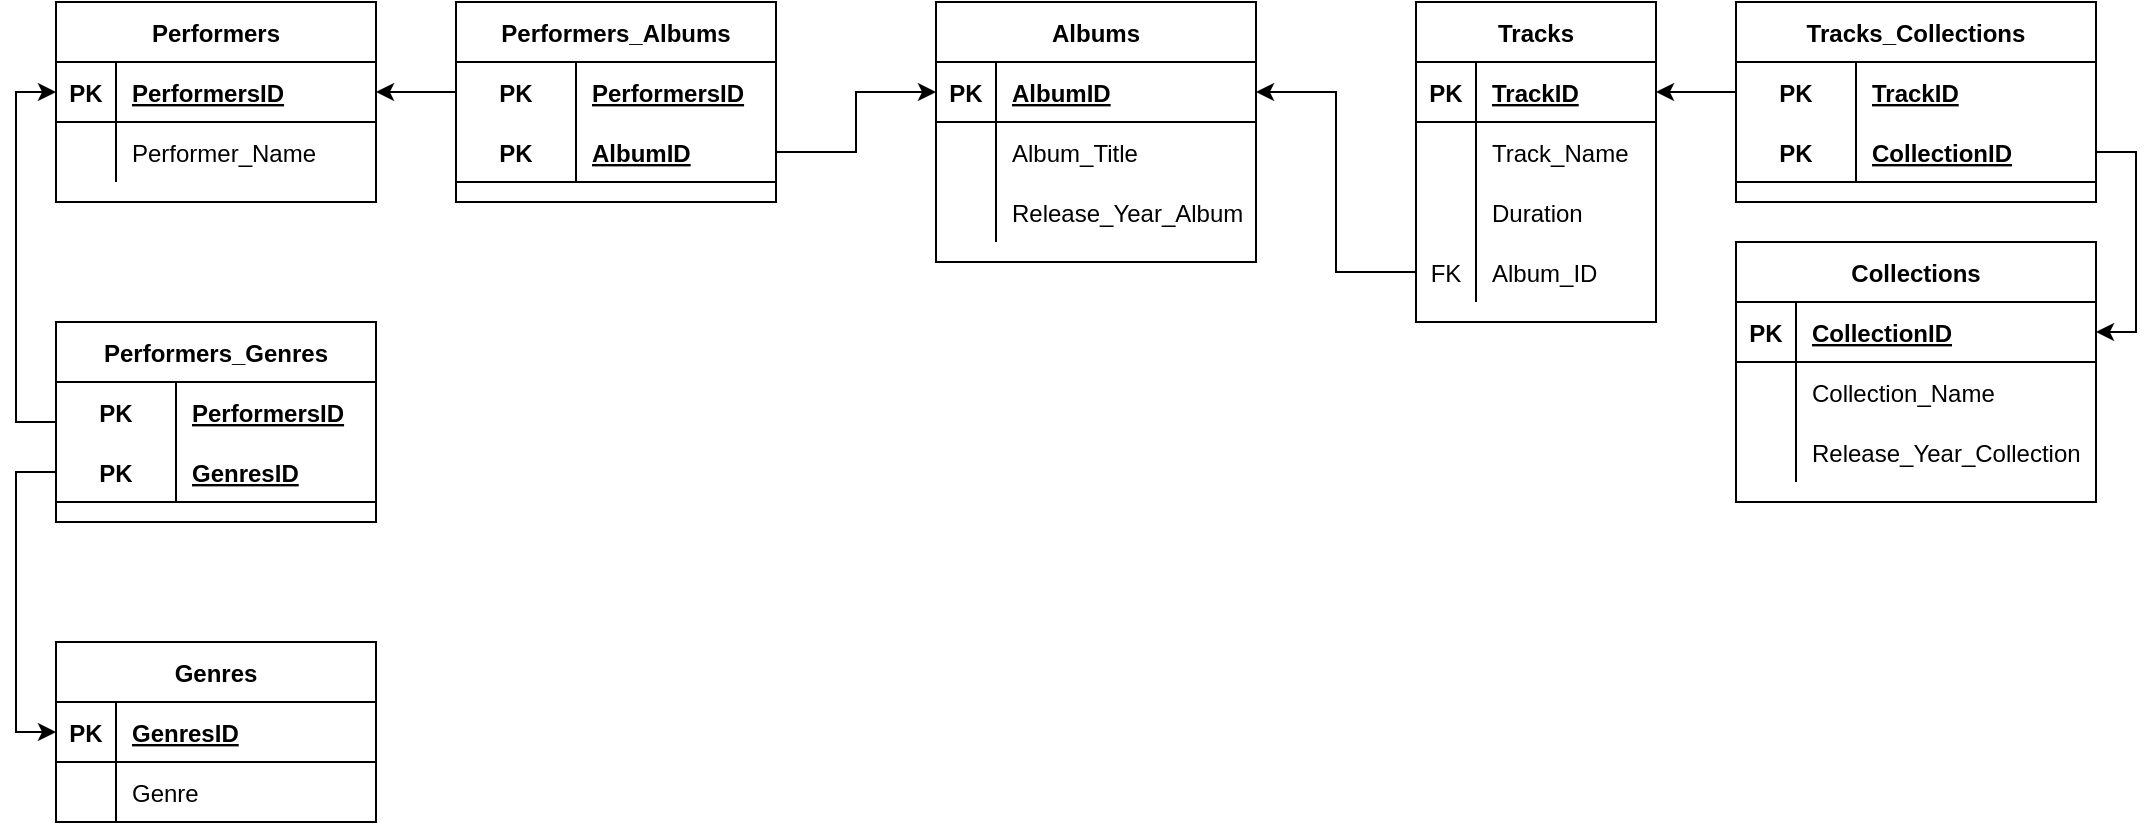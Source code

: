 <mxfile version="20.2.0" type="device"><diagram id="QDXxbj6IvLuxG4Ya90Mz" name="Page-1"><mxGraphModel dx="1422" dy="765" grid="1" gridSize="10" guides="1" tooltips="1" connect="1" arrows="1" fold="1" page="1" pageScale="1" pageWidth="1169" pageHeight="827" math="0" shadow="0"><root><mxCell id="0"/><mxCell id="1" parent="0"/><mxCell id="pbZOFZJblaHf__OXQxtu-1" value="Genres" style="shape=table;startSize=30;container=1;collapsible=1;childLayout=tableLayout;fixedRows=1;rowLines=0;fontStyle=1;align=center;resizeLast=1;" parent="1" vertex="1"><mxGeometry x="40" y="360" width="160" height="90" as="geometry"><mxRectangle x="40" y="40" width="80" height="30" as="alternateBounds"/></mxGeometry></mxCell><mxCell id="pbZOFZJblaHf__OXQxtu-2" value="" style="shape=tableRow;horizontal=0;startSize=0;swimlaneHead=0;swimlaneBody=0;fillColor=none;collapsible=0;dropTarget=0;points=[[0,0.5],[1,0.5]];portConstraint=eastwest;top=0;left=0;right=0;bottom=1;" parent="pbZOFZJblaHf__OXQxtu-1" vertex="1"><mxGeometry y="30" width="160" height="30" as="geometry"/></mxCell><mxCell id="pbZOFZJblaHf__OXQxtu-3" value="PK" style="shape=partialRectangle;connectable=0;fillColor=none;top=0;left=0;bottom=0;right=0;fontStyle=1;overflow=hidden;" parent="pbZOFZJblaHf__OXQxtu-2" vertex="1"><mxGeometry width="30" height="30" as="geometry"><mxRectangle width="30" height="30" as="alternateBounds"/></mxGeometry></mxCell><mxCell id="pbZOFZJblaHf__OXQxtu-4" value="GenresID" style="shape=partialRectangle;connectable=0;fillColor=none;top=0;left=0;bottom=0;right=0;align=left;spacingLeft=6;fontStyle=5;overflow=hidden;" parent="pbZOFZJblaHf__OXQxtu-2" vertex="1"><mxGeometry x="30" width="130" height="30" as="geometry"><mxRectangle width="130" height="30" as="alternateBounds"/></mxGeometry></mxCell><mxCell id="pbZOFZJblaHf__OXQxtu-5" value="" style="shape=tableRow;horizontal=0;startSize=0;swimlaneHead=0;swimlaneBody=0;fillColor=none;collapsible=0;dropTarget=0;points=[[0,0.5],[1,0.5]];portConstraint=eastwest;top=0;left=0;right=0;bottom=0;" parent="pbZOFZJblaHf__OXQxtu-1" vertex="1"><mxGeometry y="60" width="160" height="30" as="geometry"/></mxCell><mxCell id="pbZOFZJblaHf__OXQxtu-6" value="" style="shape=partialRectangle;connectable=0;fillColor=none;top=0;left=0;bottom=0;right=0;editable=1;overflow=hidden;" parent="pbZOFZJblaHf__OXQxtu-5" vertex="1"><mxGeometry width="30" height="30" as="geometry"><mxRectangle width="30" height="30" as="alternateBounds"/></mxGeometry></mxCell><mxCell id="pbZOFZJblaHf__OXQxtu-7" value="Genre" style="shape=partialRectangle;connectable=0;fillColor=none;top=0;left=0;bottom=0;right=0;align=left;spacingLeft=6;overflow=hidden;" parent="pbZOFZJblaHf__OXQxtu-5" vertex="1"><mxGeometry x="30" width="130" height="30" as="geometry"><mxRectangle width="130" height="30" as="alternateBounds"/></mxGeometry></mxCell><mxCell id="oKGI5vHyCHdwumPWwZM8-1" value="Performers" style="shape=table;startSize=30;container=1;collapsible=1;childLayout=tableLayout;fixedRows=1;rowLines=0;fontStyle=1;align=center;resizeLast=1;" parent="1" vertex="1"><mxGeometry x="40" y="40" width="160" height="100" as="geometry"/></mxCell><mxCell id="oKGI5vHyCHdwumPWwZM8-2" value="" style="shape=tableRow;horizontal=0;startSize=0;swimlaneHead=0;swimlaneBody=0;fillColor=none;collapsible=0;dropTarget=0;points=[[0,0.5],[1,0.5]];portConstraint=eastwest;top=0;left=0;right=0;bottom=1;" parent="oKGI5vHyCHdwumPWwZM8-1" vertex="1"><mxGeometry y="30" width="160" height="30" as="geometry"/></mxCell><mxCell id="oKGI5vHyCHdwumPWwZM8-3" value="PK" style="shape=partialRectangle;connectable=0;fillColor=none;top=0;left=0;bottom=0;right=0;fontStyle=1;overflow=hidden;" parent="oKGI5vHyCHdwumPWwZM8-2" vertex="1"><mxGeometry width="30" height="30" as="geometry"><mxRectangle width="30" height="30" as="alternateBounds"/></mxGeometry></mxCell><mxCell id="oKGI5vHyCHdwumPWwZM8-4" value="PerformersID" style="shape=partialRectangle;connectable=0;fillColor=none;top=0;left=0;bottom=0;right=0;align=left;spacingLeft=6;fontStyle=5;overflow=hidden;" parent="oKGI5vHyCHdwumPWwZM8-2" vertex="1"><mxGeometry x="30" width="130" height="30" as="geometry"><mxRectangle width="130" height="30" as="alternateBounds"/></mxGeometry></mxCell><mxCell id="oKGI5vHyCHdwumPWwZM8-5" value="" style="shape=tableRow;horizontal=0;startSize=0;swimlaneHead=0;swimlaneBody=0;fillColor=none;collapsible=0;dropTarget=0;points=[[0,0.5],[1,0.5]];portConstraint=eastwest;top=0;left=0;right=0;bottom=0;" parent="oKGI5vHyCHdwumPWwZM8-1" vertex="1"><mxGeometry y="60" width="160" height="30" as="geometry"/></mxCell><mxCell id="oKGI5vHyCHdwumPWwZM8-6" value="" style="shape=partialRectangle;connectable=0;fillColor=none;top=0;left=0;bottom=0;right=0;editable=1;overflow=hidden;" parent="oKGI5vHyCHdwumPWwZM8-5" vertex="1"><mxGeometry width="30" height="30" as="geometry"><mxRectangle width="30" height="30" as="alternateBounds"/></mxGeometry></mxCell><mxCell id="oKGI5vHyCHdwumPWwZM8-7" value="Performer_Name" style="shape=partialRectangle;connectable=0;fillColor=none;top=0;left=0;bottom=0;right=0;align=left;spacingLeft=6;overflow=hidden;" parent="oKGI5vHyCHdwumPWwZM8-5" vertex="1"><mxGeometry x="30" width="130" height="30" as="geometry"><mxRectangle width="130" height="30" as="alternateBounds"/></mxGeometry></mxCell><mxCell id="kS6sku0QHQspvkq65AEo-3" style="edgeStyle=orthogonalEdgeStyle;rounded=0;orthogonalLoop=1;jettySize=auto;html=1;entryX=0;entryY=0.5;entryDx=0;entryDy=0;" edge="1" parent="1" source="oKGI5vHyCHdwumPWwZM8-28" target="oKGI5vHyCHdwumPWwZM8-2"><mxGeometry relative="1" as="geometry"><Array as="points"><mxPoint x="20" y="250"/><mxPoint x="20" y="85"/></Array></mxGeometry></mxCell><mxCell id="oKGI5vHyCHdwumPWwZM8-27" value="Performers_Genres" style="shape=table;startSize=30;container=1;collapsible=1;childLayout=tableLayout;fixedRows=1;rowLines=0;fontStyle=1;align=center;resizeLast=1;" parent="1" vertex="1"><mxGeometry x="40" y="200" width="160" height="100" as="geometry"/></mxCell><mxCell id="oKGI5vHyCHdwumPWwZM8-28" value="" style="shape=tableRow;horizontal=0;startSize=0;swimlaneHead=0;swimlaneBody=0;fillColor=none;collapsible=0;dropTarget=0;points=[[0,0.5],[1,0.5]];portConstraint=eastwest;top=0;left=0;right=0;bottom=0;" parent="oKGI5vHyCHdwumPWwZM8-27" vertex="1"><mxGeometry y="30" width="160" height="30" as="geometry"/></mxCell><mxCell id="oKGI5vHyCHdwumPWwZM8-29" value="PK" style="shape=partialRectangle;connectable=0;fillColor=none;top=0;left=0;bottom=0;right=0;fontStyle=1;overflow=hidden;" parent="oKGI5vHyCHdwumPWwZM8-28" vertex="1"><mxGeometry width="60" height="30" as="geometry"><mxRectangle width="60" height="30" as="alternateBounds"/></mxGeometry></mxCell><mxCell id="oKGI5vHyCHdwumPWwZM8-30" value="PerformersID" style="shape=partialRectangle;connectable=0;fillColor=none;top=0;left=0;bottom=0;right=0;align=left;spacingLeft=6;fontStyle=5;overflow=hidden;" parent="oKGI5vHyCHdwumPWwZM8-28" vertex="1"><mxGeometry x="60" width="100" height="30" as="geometry"><mxRectangle width="100" height="30" as="alternateBounds"/></mxGeometry></mxCell><mxCell id="oKGI5vHyCHdwumPWwZM8-31" value="" style="shape=tableRow;horizontal=0;startSize=0;swimlaneHead=0;swimlaneBody=0;fillColor=none;collapsible=0;dropTarget=0;points=[[0,0.5],[1,0.5]];portConstraint=eastwest;top=0;left=0;right=0;bottom=1;" parent="oKGI5vHyCHdwumPWwZM8-27" vertex="1"><mxGeometry y="60" width="160" height="30" as="geometry"/></mxCell><mxCell id="oKGI5vHyCHdwumPWwZM8-32" value="PK" style="shape=partialRectangle;connectable=0;fillColor=none;top=0;left=0;bottom=0;right=0;fontStyle=1;overflow=hidden;" parent="oKGI5vHyCHdwumPWwZM8-31" vertex="1"><mxGeometry width="60" height="30" as="geometry"><mxRectangle width="60" height="30" as="alternateBounds"/></mxGeometry></mxCell><mxCell id="oKGI5vHyCHdwumPWwZM8-33" value="GenresID" style="shape=partialRectangle;connectable=0;fillColor=none;top=0;left=0;bottom=0;right=0;align=left;spacingLeft=6;fontStyle=5;overflow=hidden;" parent="oKGI5vHyCHdwumPWwZM8-31" vertex="1"><mxGeometry x="60" width="100" height="30" as="geometry"><mxRectangle width="100" height="30" as="alternateBounds"/></mxGeometry></mxCell><mxCell id="oKGI5vHyCHdwumPWwZM8-95" value="Albums" style="shape=table;startSize=30;container=1;collapsible=1;childLayout=tableLayout;fixedRows=1;rowLines=0;fontStyle=1;align=center;resizeLast=1;" parent="1" vertex="1"><mxGeometry x="480" y="40" width="160" height="130" as="geometry"/></mxCell><mxCell id="oKGI5vHyCHdwumPWwZM8-96" value="" style="shape=tableRow;horizontal=0;startSize=0;swimlaneHead=0;swimlaneBody=0;fillColor=none;collapsible=0;dropTarget=0;points=[[0,0.5],[1,0.5]];portConstraint=eastwest;top=0;left=0;right=0;bottom=1;" parent="oKGI5vHyCHdwumPWwZM8-95" vertex="1"><mxGeometry y="30" width="160" height="30" as="geometry"/></mxCell><mxCell id="oKGI5vHyCHdwumPWwZM8-97" value="PK" style="shape=partialRectangle;connectable=0;fillColor=none;top=0;left=0;bottom=0;right=0;fontStyle=1;overflow=hidden;" parent="oKGI5vHyCHdwumPWwZM8-96" vertex="1"><mxGeometry width="30" height="30" as="geometry"><mxRectangle width="30" height="30" as="alternateBounds"/></mxGeometry></mxCell><mxCell id="oKGI5vHyCHdwumPWwZM8-98" value="AlbumID" style="shape=partialRectangle;connectable=0;fillColor=none;top=0;left=0;bottom=0;right=0;align=left;spacingLeft=6;fontStyle=5;overflow=hidden;" parent="oKGI5vHyCHdwumPWwZM8-96" vertex="1"><mxGeometry x="30" width="130" height="30" as="geometry"><mxRectangle width="130" height="30" as="alternateBounds"/></mxGeometry></mxCell><mxCell id="oKGI5vHyCHdwumPWwZM8-99" value="" style="shape=tableRow;horizontal=0;startSize=0;swimlaneHead=0;swimlaneBody=0;fillColor=none;collapsible=0;dropTarget=0;points=[[0,0.5],[1,0.5]];portConstraint=eastwest;top=0;left=0;right=0;bottom=0;" parent="oKGI5vHyCHdwumPWwZM8-95" vertex="1"><mxGeometry y="60" width="160" height="30" as="geometry"/></mxCell><mxCell id="oKGI5vHyCHdwumPWwZM8-100" value="" style="shape=partialRectangle;connectable=0;fillColor=none;top=0;left=0;bottom=0;right=0;editable=1;overflow=hidden;" parent="oKGI5vHyCHdwumPWwZM8-99" vertex="1"><mxGeometry width="30" height="30" as="geometry"><mxRectangle width="30" height="30" as="alternateBounds"/></mxGeometry></mxCell><mxCell id="oKGI5vHyCHdwumPWwZM8-101" value="Album_Title" style="shape=partialRectangle;connectable=0;fillColor=none;top=0;left=0;bottom=0;right=0;align=left;spacingLeft=6;overflow=hidden;" parent="oKGI5vHyCHdwumPWwZM8-99" vertex="1"><mxGeometry x="30" width="130" height="30" as="geometry"><mxRectangle width="130" height="30" as="alternateBounds"/></mxGeometry></mxCell><mxCell id="oKGI5vHyCHdwumPWwZM8-111" style="shape=tableRow;horizontal=0;startSize=0;swimlaneHead=0;swimlaneBody=0;fillColor=none;collapsible=0;dropTarget=0;points=[[0,0.5],[1,0.5]];portConstraint=eastwest;top=0;left=0;right=0;bottom=0;" parent="oKGI5vHyCHdwumPWwZM8-95" vertex="1"><mxGeometry y="90" width="160" height="30" as="geometry"/></mxCell><mxCell id="oKGI5vHyCHdwumPWwZM8-112" style="shape=partialRectangle;connectable=0;fillColor=none;top=0;left=0;bottom=0;right=0;editable=1;overflow=hidden;" parent="oKGI5vHyCHdwumPWwZM8-111" vertex="1"><mxGeometry width="30" height="30" as="geometry"><mxRectangle width="30" height="30" as="alternateBounds"/></mxGeometry></mxCell><mxCell id="oKGI5vHyCHdwumPWwZM8-113" value="Release_Year_Album" style="shape=partialRectangle;connectable=0;fillColor=none;top=0;left=0;bottom=0;right=0;align=left;spacingLeft=6;overflow=hidden;" parent="oKGI5vHyCHdwumPWwZM8-111" vertex="1"><mxGeometry x="30" width="130" height="30" as="geometry"><mxRectangle width="130" height="30" as="alternateBounds"/></mxGeometry></mxCell><mxCell id="oKGI5vHyCHdwumPWwZM8-114" value="Performers_Albums" style="shape=table;startSize=30;container=1;collapsible=1;childLayout=tableLayout;fixedRows=1;rowLines=0;fontStyle=1;align=center;resizeLast=1;" parent="1" vertex="1"><mxGeometry x="240" y="40" width="160" height="100" as="geometry"/></mxCell><mxCell id="oKGI5vHyCHdwumPWwZM8-115" value="" style="shape=tableRow;horizontal=0;startSize=0;swimlaneHead=0;swimlaneBody=0;fillColor=none;collapsible=0;dropTarget=0;points=[[0,0.5],[1,0.5]];portConstraint=eastwest;top=0;left=0;right=0;bottom=0;" parent="oKGI5vHyCHdwumPWwZM8-114" vertex="1"><mxGeometry y="30" width="160" height="30" as="geometry"/></mxCell><mxCell id="oKGI5vHyCHdwumPWwZM8-116" value="PK" style="shape=partialRectangle;connectable=0;fillColor=none;top=0;left=0;bottom=0;right=0;fontStyle=1;overflow=hidden;" parent="oKGI5vHyCHdwumPWwZM8-115" vertex="1"><mxGeometry width="60" height="30" as="geometry"><mxRectangle width="60" height="30" as="alternateBounds"/></mxGeometry></mxCell><mxCell id="oKGI5vHyCHdwumPWwZM8-117" value="PerformersID" style="shape=partialRectangle;connectable=0;fillColor=none;top=0;left=0;bottom=0;right=0;align=left;spacingLeft=6;fontStyle=5;overflow=hidden;" parent="oKGI5vHyCHdwumPWwZM8-115" vertex="1"><mxGeometry x="60" width="100" height="30" as="geometry"><mxRectangle width="100" height="30" as="alternateBounds"/></mxGeometry></mxCell><mxCell id="oKGI5vHyCHdwumPWwZM8-118" value="" style="shape=tableRow;horizontal=0;startSize=0;swimlaneHead=0;swimlaneBody=0;fillColor=none;collapsible=0;dropTarget=0;points=[[0,0.5],[1,0.5]];portConstraint=eastwest;top=0;left=0;right=0;bottom=1;" parent="oKGI5vHyCHdwumPWwZM8-114" vertex="1"><mxGeometry y="60" width="160" height="30" as="geometry"/></mxCell><mxCell id="oKGI5vHyCHdwumPWwZM8-119" value="PK" style="shape=partialRectangle;connectable=0;fillColor=none;top=0;left=0;bottom=0;right=0;fontStyle=1;overflow=hidden;" parent="oKGI5vHyCHdwumPWwZM8-118" vertex="1"><mxGeometry width="60" height="30" as="geometry"><mxRectangle width="60" height="30" as="alternateBounds"/></mxGeometry></mxCell><mxCell id="oKGI5vHyCHdwumPWwZM8-120" value="AlbumID" style="shape=partialRectangle;connectable=0;fillColor=none;top=0;left=0;bottom=0;right=0;align=left;spacingLeft=6;fontStyle=5;overflow=hidden;" parent="oKGI5vHyCHdwumPWwZM8-118" vertex="1"><mxGeometry x="60" width="100" height="30" as="geometry"><mxRectangle width="100" height="30" as="alternateBounds"/></mxGeometry></mxCell><mxCell id="oKGI5vHyCHdwumPWwZM8-130" value="Tracks" style="shape=table;startSize=30;container=1;collapsible=1;childLayout=tableLayout;fixedRows=1;rowLines=0;fontStyle=1;align=center;resizeLast=1;" parent="1" vertex="1"><mxGeometry x="720" y="40" width="120" height="160" as="geometry"/></mxCell><mxCell id="oKGI5vHyCHdwumPWwZM8-131" value="" style="shape=tableRow;horizontal=0;startSize=0;swimlaneHead=0;swimlaneBody=0;fillColor=none;collapsible=0;dropTarget=0;points=[[0,0.5],[1,0.5]];portConstraint=eastwest;top=0;left=0;right=0;bottom=1;" parent="oKGI5vHyCHdwumPWwZM8-130" vertex="1"><mxGeometry y="30" width="120" height="30" as="geometry"/></mxCell><mxCell id="oKGI5vHyCHdwumPWwZM8-132" value="PK" style="shape=partialRectangle;connectable=0;fillColor=none;top=0;left=0;bottom=0;right=0;fontStyle=1;overflow=hidden;" parent="oKGI5vHyCHdwumPWwZM8-131" vertex="1"><mxGeometry width="30" height="30" as="geometry"><mxRectangle width="30" height="30" as="alternateBounds"/></mxGeometry></mxCell><mxCell id="oKGI5vHyCHdwumPWwZM8-133" value="TrackID" style="shape=partialRectangle;connectable=0;fillColor=none;top=0;left=0;bottom=0;right=0;align=left;spacingLeft=6;fontStyle=5;overflow=hidden;" parent="oKGI5vHyCHdwumPWwZM8-131" vertex="1"><mxGeometry x="30" width="90" height="30" as="geometry"><mxRectangle width="90" height="30" as="alternateBounds"/></mxGeometry></mxCell><mxCell id="oKGI5vHyCHdwumPWwZM8-134" value="" style="shape=tableRow;horizontal=0;startSize=0;swimlaneHead=0;swimlaneBody=0;fillColor=none;collapsible=0;dropTarget=0;points=[[0,0.5],[1,0.5]];portConstraint=eastwest;top=0;left=0;right=0;bottom=0;" parent="oKGI5vHyCHdwumPWwZM8-130" vertex="1"><mxGeometry y="60" width="120" height="30" as="geometry"/></mxCell><mxCell id="oKGI5vHyCHdwumPWwZM8-135" value="" style="shape=partialRectangle;connectable=0;fillColor=none;top=0;left=0;bottom=0;right=0;editable=1;overflow=hidden;" parent="oKGI5vHyCHdwumPWwZM8-134" vertex="1"><mxGeometry width="30" height="30" as="geometry"><mxRectangle width="30" height="30" as="alternateBounds"/></mxGeometry></mxCell><mxCell id="oKGI5vHyCHdwumPWwZM8-136" value="Track_Name" style="shape=partialRectangle;connectable=0;fillColor=none;top=0;left=0;bottom=0;right=0;align=left;spacingLeft=6;overflow=hidden;" parent="oKGI5vHyCHdwumPWwZM8-134" vertex="1"><mxGeometry x="30" width="90" height="30" as="geometry"><mxRectangle width="90" height="30" as="alternateBounds"/></mxGeometry></mxCell><mxCell id="oKGI5vHyCHdwumPWwZM8-137" value="" style="shape=tableRow;horizontal=0;startSize=0;swimlaneHead=0;swimlaneBody=0;fillColor=none;collapsible=0;dropTarget=0;points=[[0,0.5],[1,0.5]];portConstraint=eastwest;top=0;left=0;right=0;bottom=0;" parent="oKGI5vHyCHdwumPWwZM8-130" vertex="1"><mxGeometry y="90" width="120" height="30" as="geometry"/></mxCell><mxCell id="oKGI5vHyCHdwumPWwZM8-138" value="" style="shape=partialRectangle;connectable=0;fillColor=none;top=0;left=0;bottom=0;right=0;editable=1;overflow=hidden;" parent="oKGI5vHyCHdwumPWwZM8-137" vertex="1"><mxGeometry width="30" height="30" as="geometry"><mxRectangle width="30" height="30" as="alternateBounds"/></mxGeometry></mxCell><mxCell id="oKGI5vHyCHdwumPWwZM8-139" value="Duration" style="shape=partialRectangle;connectable=0;fillColor=none;top=0;left=0;bottom=0;right=0;align=left;spacingLeft=6;overflow=hidden;" parent="oKGI5vHyCHdwumPWwZM8-137" vertex="1"><mxGeometry x="30" width="90" height="30" as="geometry"><mxRectangle width="90" height="30" as="alternateBounds"/></mxGeometry></mxCell><mxCell id="oKGI5vHyCHdwumPWwZM8-174" value="" style="shape=tableRow;horizontal=0;startSize=0;swimlaneHead=0;swimlaneBody=0;fillColor=none;collapsible=0;dropTarget=0;points=[[0,0.5],[1,0.5]];portConstraint=eastwest;top=0;left=0;right=0;bottom=0;" parent="oKGI5vHyCHdwumPWwZM8-130" vertex="1"><mxGeometry y="120" width="120" height="30" as="geometry"/></mxCell><mxCell id="oKGI5vHyCHdwumPWwZM8-175" value="FK" style="shape=partialRectangle;connectable=0;fillColor=none;top=0;left=0;bottom=0;right=0;editable=1;overflow=hidden;" parent="oKGI5vHyCHdwumPWwZM8-174" vertex="1"><mxGeometry width="30" height="30" as="geometry"><mxRectangle width="30" height="30" as="alternateBounds"/></mxGeometry></mxCell><mxCell id="oKGI5vHyCHdwumPWwZM8-176" value="Album_ID" style="shape=partialRectangle;connectable=0;fillColor=none;top=0;left=0;bottom=0;right=0;align=left;spacingLeft=6;overflow=hidden;" parent="oKGI5vHyCHdwumPWwZM8-174" vertex="1"><mxGeometry x="30" width="90" height="30" as="geometry"><mxRectangle width="90" height="30" as="alternateBounds"/></mxGeometry></mxCell><mxCell id="oKGI5vHyCHdwumPWwZM8-150" style="edgeStyle=orthogonalEdgeStyle;rounded=0;orthogonalLoop=1;jettySize=auto;html=1;" parent="1" source="oKGI5vHyCHdwumPWwZM8-115" target="oKGI5vHyCHdwumPWwZM8-2" edge="1"><mxGeometry relative="1" as="geometry"/></mxCell><mxCell id="oKGI5vHyCHdwumPWwZM8-151" style="edgeStyle=orthogonalEdgeStyle;rounded=0;orthogonalLoop=1;jettySize=auto;html=1;" parent="1" source="oKGI5vHyCHdwumPWwZM8-118" target="oKGI5vHyCHdwumPWwZM8-96" edge="1"><mxGeometry relative="1" as="geometry"/></mxCell><mxCell id="oKGI5vHyCHdwumPWwZM8-177" style="edgeStyle=orthogonalEdgeStyle;rounded=0;orthogonalLoop=1;jettySize=auto;html=1;" parent="1" source="oKGI5vHyCHdwumPWwZM8-174" target="oKGI5vHyCHdwumPWwZM8-96" edge="1"><mxGeometry relative="1" as="geometry"/></mxCell><mxCell id="oKGI5vHyCHdwumPWwZM8-178" value="Tracks_Collections" style="shape=table;startSize=30;container=1;collapsible=1;childLayout=tableLayout;fixedRows=1;rowLines=0;fontStyle=1;align=center;resizeLast=1;" parent="1" vertex="1"><mxGeometry x="880" y="40" width="180" height="100" as="geometry"/></mxCell><mxCell id="oKGI5vHyCHdwumPWwZM8-179" value="" style="shape=tableRow;horizontal=0;startSize=0;swimlaneHead=0;swimlaneBody=0;fillColor=none;collapsible=0;dropTarget=0;points=[[0,0.5],[1,0.5]];portConstraint=eastwest;top=0;left=0;right=0;bottom=0;" parent="oKGI5vHyCHdwumPWwZM8-178" vertex="1"><mxGeometry y="30" width="180" height="30" as="geometry"/></mxCell><mxCell id="oKGI5vHyCHdwumPWwZM8-180" value="PK" style="shape=partialRectangle;connectable=0;fillColor=none;top=0;left=0;bottom=0;right=0;fontStyle=1;overflow=hidden;" parent="oKGI5vHyCHdwumPWwZM8-179" vertex="1"><mxGeometry width="60" height="30" as="geometry"><mxRectangle width="60" height="30" as="alternateBounds"/></mxGeometry></mxCell><mxCell id="oKGI5vHyCHdwumPWwZM8-181" value="TrackID" style="shape=partialRectangle;connectable=0;fillColor=none;top=0;left=0;bottom=0;right=0;align=left;spacingLeft=6;fontStyle=5;overflow=hidden;" parent="oKGI5vHyCHdwumPWwZM8-179" vertex="1"><mxGeometry x="60" width="120" height="30" as="geometry"><mxRectangle width="120" height="30" as="alternateBounds"/></mxGeometry></mxCell><mxCell id="oKGI5vHyCHdwumPWwZM8-182" value="" style="shape=tableRow;horizontal=0;startSize=0;swimlaneHead=0;swimlaneBody=0;fillColor=none;collapsible=0;dropTarget=0;points=[[0,0.5],[1,0.5]];portConstraint=eastwest;top=0;left=0;right=0;bottom=1;" parent="oKGI5vHyCHdwumPWwZM8-178" vertex="1"><mxGeometry y="60" width="180" height="30" as="geometry"/></mxCell><mxCell id="oKGI5vHyCHdwumPWwZM8-183" value="PK" style="shape=partialRectangle;connectable=0;fillColor=none;top=0;left=0;bottom=0;right=0;fontStyle=1;overflow=hidden;" parent="oKGI5vHyCHdwumPWwZM8-182" vertex="1"><mxGeometry width="60" height="30" as="geometry"><mxRectangle width="60" height="30" as="alternateBounds"/></mxGeometry></mxCell><mxCell id="oKGI5vHyCHdwumPWwZM8-184" value="CollectionID" style="shape=partialRectangle;connectable=0;fillColor=none;top=0;left=0;bottom=0;right=0;align=left;spacingLeft=6;fontStyle=5;overflow=hidden;" parent="oKGI5vHyCHdwumPWwZM8-182" vertex="1"><mxGeometry x="60" width="120" height="30" as="geometry"><mxRectangle width="120" height="30" as="alternateBounds"/></mxGeometry></mxCell><mxCell id="oKGI5vHyCHdwumPWwZM8-191" value="Collections" style="shape=table;startSize=30;container=1;collapsible=1;childLayout=tableLayout;fixedRows=1;rowLines=0;fontStyle=1;align=center;resizeLast=1;" parent="1" vertex="1"><mxGeometry x="880" y="160" width="180" height="130" as="geometry"/></mxCell><mxCell id="oKGI5vHyCHdwumPWwZM8-192" value="" style="shape=tableRow;horizontal=0;startSize=0;swimlaneHead=0;swimlaneBody=0;fillColor=none;collapsible=0;dropTarget=0;points=[[0,0.5],[1,0.5]];portConstraint=eastwest;top=0;left=0;right=0;bottom=1;" parent="oKGI5vHyCHdwumPWwZM8-191" vertex="1"><mxGeometry y="30" width="180" height="30" as="geometry"/></mxCell><mxCell id="oKGI5vHyCHdwumPWwZM8-193" value="PK" style="shape=partialRectangle;connectable=0;fillColor=none;top=0;left=0;bottom=0;right=0;fontStyle=1;overflow=hidden;" parent="oKGI5vHyCHdwumPWwZM8-192" vertex="1"><mxGeometry width="30" height="30" as="geometry"><mxRectangle width="30" height="30" as="alternateBounds"/></mxGeometry></mxCell><mxCell id="oKGI5vHyCHdwumPWwZM8-194" value="CollectionID" style="shape=partialRectangle;connectable=0;fillColor=none;top=0;left=0;bottom=0;right=0;align=left;spacingLeft=6;fontStyle=5;overflow=hidden;" parent="oKGI5vHyCHdwumPWwZM8-192" vertex="1"><mxGeometry x="30" width="150" height="30" as="geometry"><mxRectangle width="150" height="30" as="alternateBounds"/></mxGeometry></mxCell><mxCell id="oKGI5vHyCHdwumPWwZM8-195" value="" style="shape=tableRow;horizontal=0;startSize=0;swimlaneHead=0;swimlaneBody=0;fillColor=none;collapsible=0;dropTarget=0;points=[[0,0.5],[1,0.5]];portConstraint=eastwest;top=0;left=0;right=0;bottom=0;" parent="oKGI5vHyCHdwumPWwZM8-191" vertex="1"><mxGeometry y="60" width="180" height="30" as="geometry"/></mxCell><mxCell id="oKGI5vHyCHdwumPWwZM8-196" value="" style="shape=partialRectangle;connectable=0;fillColor=none;top=0;left=0;bottom=0;right=0;editable=1;overflow=hidden;" parent="oKGI5vHyCHdwumPWwZM8-195" vertex="1"><mxGeometry width="30" height="30" as="geometry"><mxRectangle width="30" height="30" as="alternateBounds"/></mxGeometry></mxCell><mxCell id="oKGI5vHyCHdwumPWwZM8-197" value="Collection_Name" style="shape=partialRectangle;connectable=0;fillColor=none;top=0;left=0;bottom=0;right=0;align=left;spacingLeft=6;overflow=hidden;" parent="oKGI5vHyCHdwumPWwZM8-195" vertex="1"><mxGeometry x="30" width="150" height="30" as="geometry"><mxRectangle width="150" height="30" as="alternateBounds"/></mxGeometry></mxCell><mxCell id="oKGI5vHyCHdwumPWwZM8-201" value="" style="shape=tableRow;horizontal=0;startSize=0;swimlaneHead=0;swimlaneBody=0;fillColor=none;collapsible=0;dropTarget=0;points=[[0,0.5],[1,0.5]];portConstraint=eastwest;top=0;left=0;right=0;bottom=0;" parent="oKGI5vHyCHdwumPWwZM8-191" vertex="1"><mxGeometry y="90" width="180" height="30" as="geometry"/></mxCell><mxCell id="oKGI5vHyCHdwumPWwZM8-202" value="" style="shape=partialRectangle;connectable=0;fillColor=none;top=0;left=0;bottom=0;right=0;editable=1;overflow=hidden;" parent="oKGI5vHyCHdwumPWwZM8-201" vertex="1"><mxGeometry width="30" height="30" as="geometry"><mxRectangle width="30" height="30" as="alternateBounds"/></mxGeometry></mxCell><mxCell id="oKGI5vHyCHdwumPWwZM8-203" value="Release_Year_Collection" style="shape=partialRectangle;connectable=0;fillColor=none;top=0;left=0;bottom=0;right=0;align=left;spacingLeft=6;overflow=hidden;" parent="oKGI5vHyCHdwumPWwZM8-201" vertex="1"><mxGeometry x="30" width="150" height="30" as="geometry"><mxRectangle width="150" height="30" as="alternateBounds"/></mxGeometry></mxCell><mxCell id="oKGI5vHyCHdwumPWwZM8-208" style="edgeStyle=orthogonalEdgeStyle;rounded=0;orthogonalLoop=1;jettySize=auto;html=1;" parent="1" source="oKGI5vHyCHdwumPWwZM8-179" target="oKGI5vHyCHdwumPWwZM8-131" edge="1"><mxGeometry relative="1" as="geometry"/></mxCell><mxCell id="oKGI5vHyCHdwumPWwZM8-209" style="edgeStyle=orthogonalEdgeStyle;rounded=0;orthogonalLoop=1;jettySize=auto;html=1;" parent="1" source="oKGI5vHyCHdwumPWwZM8-182" target="oKGI5vHyCHdwumPWwZM8-192" edge="1"><mxGeometry relative="1" as="geometry"><Array as="points"><mxPoint x="1080" y="115"/><mxPoint x="1080" y="205"/></Array></mxGeometry></mxCell><mxCell id="kS6sku0QHQspvkq65AEo-4" style="edgeStyle=orthogonalEdgeStyle;rounded=0;orthogonalLoop=1;jettySize=auto;html=1;" edge="1" parent="1" source="oKGI5vHyCHdwumPWwZM8-31" target="pbZOFZJblaHf__OXQxtu-2"><mxGeometry relative="1" as="geometry"><Array as="points"><mxPoint x="20" y="275"/><mxPoint x="20" y="405"/></Array></mxGeometry></mxCell></root></mxGraphModel></diagram></mxfile>